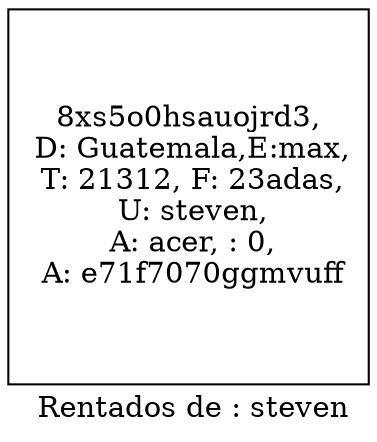 digraph  { 
 nodesep=.05; 
 rankdir=LR; 
 node [shape=record,width=.5,height=2.5]; 
 label="Reporte General"; 
label=" Rentados de : steven"
"0" [label=" 8xs5o0hsauojrd3,\n D: Guatemala,E:max,\n T: 21312, F: 23adas,\n U: steven,\n A: acer, : 0,\n A: e71f7070ggmvuff"] 
}